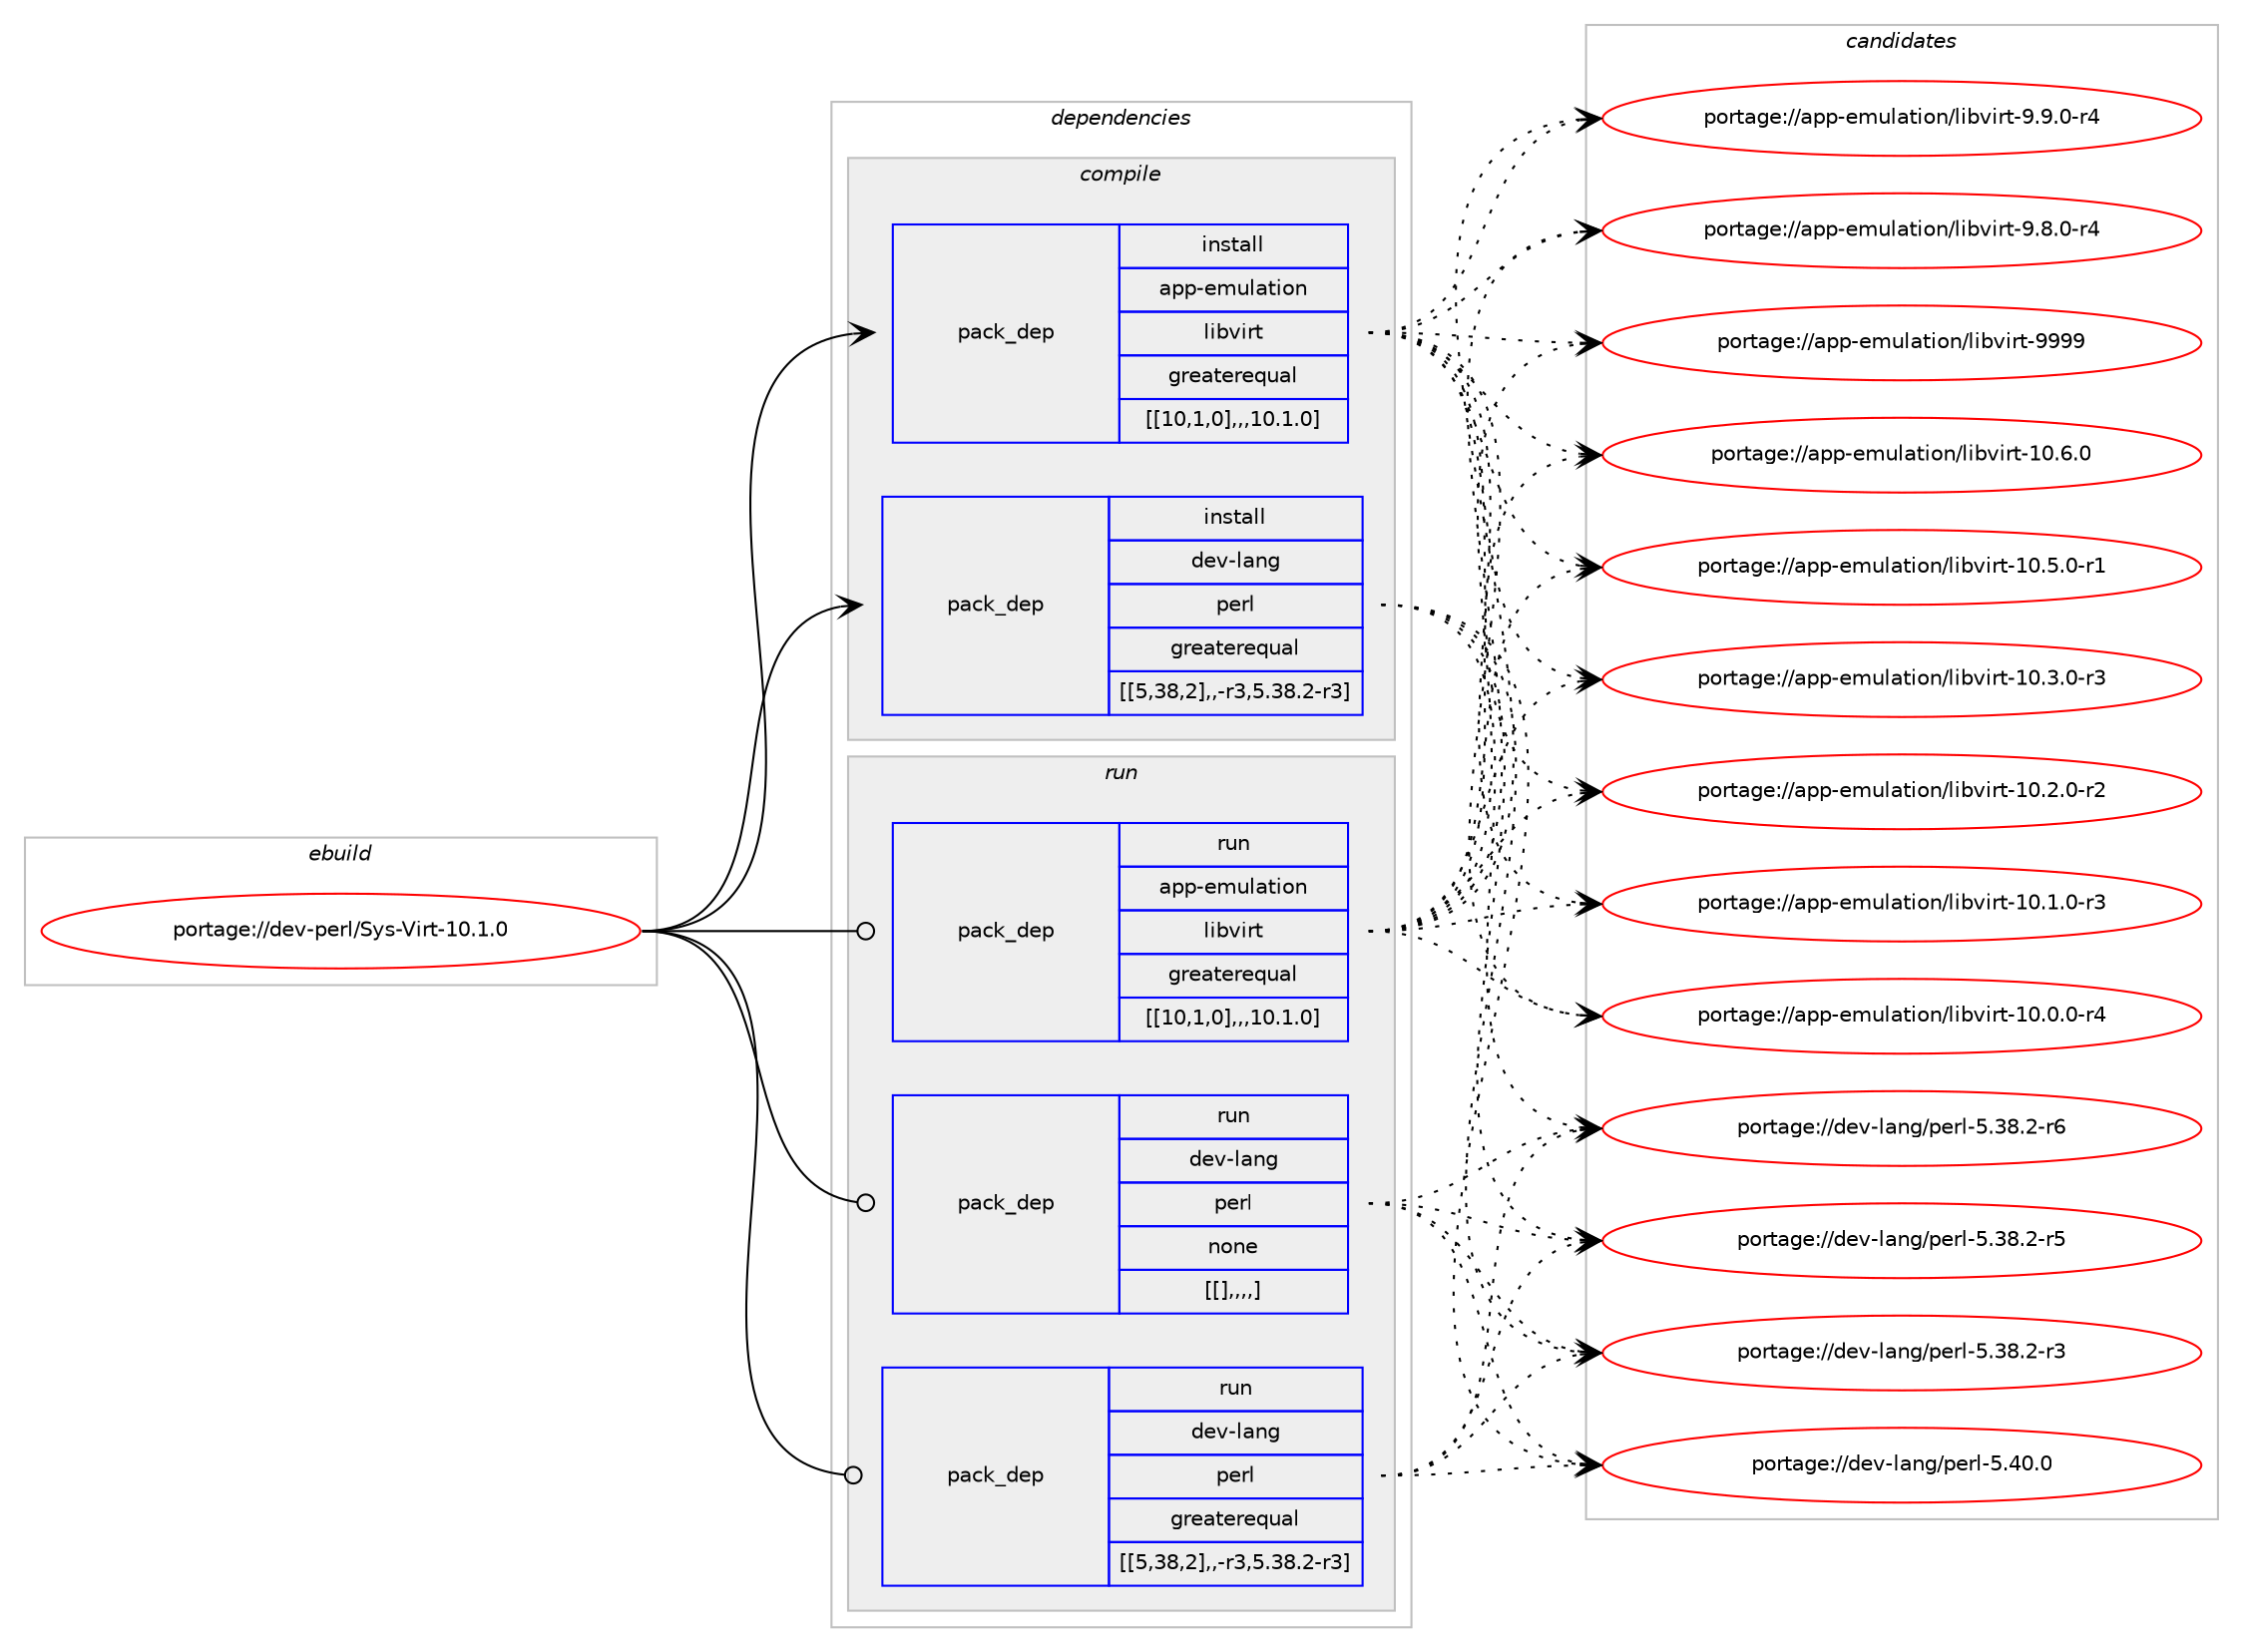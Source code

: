 digraph prolog {

# *************
# Graph options
# *************

newrank=true;
concentrate=true;
compound=true;
graph [rankdir=LR,fontname=Helvetica,fontsize=10,ranksep=1.5];#, ranksep=2.5, nodesep=0.2];
edge  [arrowhead=vee];
node  [fontname=Helvetica,fontsize=10];

# **********
# The ebuild
# **********

subgraph cluster_leftcol {
color=gray;
label=<<i>ebuild</i>>;
id [label="portage://dev-perl/Sys-Virt-10.1.0", color=red, width=4, href="../dev-perl/Sys-Virt-10.1.0.svg"];
}

# ****************
# The dependencies
# ****************

subgraph cluster_midcol {
color=gray;
label=<<i>dependencies</i>>;
subgraph cluster_compile {
fillcolor="#eeeeee";
style=filled;
label=<<i>compile</i>>;
subgraph pack106118 {
dependency137882 [label=<<TABLE BORDER="0" CELLBORDER="1" CELLSPACING="0" CELLPADDING="4" WIDTH="220"><TR><TD ROWSPAN="6" CELLPADDING="30">pack_dep</TD></TR><TR><TD WIDTH="110">install</TD></TR><TR><TD>app-emulation</TD></TR><TR><TD>libvirt</TD></TR><TR><TD>greaterequal</TD></TR><TR><TD>[[10,1,0],,,10.1.0]</TD></TR></TABLE>>, shape=none, color=blue];
}
id:e -> dependency137882:w [weight=20,style="solid",arrowhead="vee"];
subgraph pack106119 {
dependency137883 [label=<<TABLE BORDER="0" CELLBORDER="1" CELLSPACING="0" CELLPADDING="4" WIDTH="220"><TR><TD ROWSPAN="6" CELLPADDING="30">pack_dep</TD></TR><TR><TD WIDTH="110">install</TD></TR><TR><TD>dev-lang</TD></TR><TR><TD>perl</TD></TR><TR><TD>greaterequal</TD></TR><TR><TD>[[5,38,2],,-r3,5.38.2-r3]</TD></TR></TABLE>>, shape=none, color=blue];
}
id:e -> dependency137883:w [weight=20,style="solid",arrowhead="vee"];
}
subgraph cluster_compileandrun {
fillcolor="#eeeeee";
style=filled;
label=<<i>compile and run</i>>;
}
subgraph cluster_run {
fillcolor="#eeeeee";
style=filled;
label=<<i>run</i>>;
subgraph pack106120 {
dependency137884 [label=<<TABLE BORDER="0" CELLBORDER="1" CELLSPACING="0" CELLPADDING="4" WIDTH="220"><TR><TD ROWSPAN="6" CELLPADDING="30">pack_dep</TD></TR><TR><TD WIDTH="110">run</TD></TR><TR><TD>app-emulation</TD></TR><TR><TD>libvirt</TD></TR><TR><TD>greaterequal</TD></TR><TR><TD>[[10,1,0],,,10.1.0]</TD></TR></TABLE>>, shape=none, color=blue];
}
id:e -> dependency137884:w [weight=20,style="solid",arrowhead="odot"];
subgraph pack106121 {
dependency137885 [label=<<TABLE BORDER="0" CELLBORDER="1" CELLSPACING="0" CELLPADDING="4" WIDTH="220"><TR><TD ROWSPAN="6" CELLPADDING="30">pack_dep</TD></TR><TR><TD WIDTH="110">run</TD></TR><TR><TD>dev-lang</TD></TR><TR><TD>perl</TD></TR><TR><TD>greaterequal</TD></TR><TR><TD>[[5,38,2],,-r3,5.38.2-r3]</TD></TR></TABLE>>, shape=none, color=blue];
}
id:e -> dependency137885:w [weight=20,style="solid",arrowhead="odot"];
subgraph pack106122 {
dependency137886 [label=<<TABLE BORDER="0" CELLBORDER="1" CELLSPACING="0" CELLPADDING="4" WIDTH="220"><TR><TD ROWSPAN="6" CELLPADDING="30">pack_dep</TD></TR><TR><TD WIDTH="110">run</TD></TR><TR><TD>dev-lang</TD></TR><TR><TD>perl</TD></TR><TR><TD>none</TD></TR><TR><TD>[[],,,,]</TD></TR></TABLE>>, shape=none, color=blue];
}
id:e -> dependency137886:w [weight=20,style="solid",arrowhead="odot"];
}
}

# **************
# The candidates
# **************

subgraph cluster_choices {
rank=same;
color=gray;
label=<<i>candidates</i>>;

subgraph choice106118 {
color=black;
nodesep=1;
choice97112112451011091171089711610511111047108105981181051141164557575757 [label="portage://app-emulation/libvirt-9999", color=red, width=4,href="../app-emulation/libvirt-9999.svg"];
choice971121124510110911710897116105111110471081059811810511411645494846544648 [label="portage://app-emulation/libvirt-10.6.0", color=red, width=4,href="../app-emulation/libvirt-10.6.0.svg"];
choice9711211245101109117108971161051111104710810598118105114116454948465346484511449 [label="portage://app-emulation/libvirt-10.5.0-r1", color=red, width=4,href="../app-emulation/libvirt-10.5.0-r1.svg"];
choice9711211245101109117108971161051111104710810598118105114116454948465146484511451 [label="portage://app-emulation/libvirt-10.3.0-r3", color=red, width=4,href="../app-emulation/libvirt-10.3.0-r3.svg"];
choice9711211245101109117108971161051111104710810598118105114116454948465046484511450 [label="portage://app-emulation/libvirt-10.2.0-r2", color=red, width=4,href="../app-emulation/libvirt-10.2.0-r2.svg"];
choice9711211245101109117108971161051111104710810598118105114116454948464946484511451 [label="portage://app-emulation/libvirt-10.1.0-r3", color=red, width=4,href="../app-emulation/libvirt-10.1.0-r3.svg"];
choice9711211245101109117108971161051111104710810598118105114116454948464846484511452 [label="portage://app-emulation/libvirt-10.0.0-r4", color=red, width=4,href="../app-emulation/libvirt-10.0.0-r4.svg"];
choice97112112451011091171089711610511111047108105981181051141164557465746484511452 [label="portage://app-emulation/libvirt-9.9.0-r4", color=red, width=4,href="../app-emulation/libvirt-9.9.0-r4.svg"];
choice97112112451011091171089711610511111047108105981181051141164557465646484511452 [label="portage://app-emulation/libvirt-9.8.0-r4", color=red, width=4,href="../app-emulation/libvirt-9.8.0-r4.svg"];
dependency137882:e -> choice97112112451011091171089711610511111047108105981181051141164557575757:w [style=dotted,weight="100"];
dependency137882:e -> choice971121124510110911710897116105111110471081059811810511411645494846544648:w [style=dotted,weight="100"];
dependency137882:e -> choice9711211245101109117108971161051111104710810598118105114116454948465346484511449:w [style=dotted,weight="100"];
dependency137882:e -> choice9711211245101109117108971161051111104710810598118105114116454948465146484511451:w [style=dotted,weight="100"];
dependency137882:e -> choice9711211245101109117108971161051111104710810598118105114116454948465046484511450:w [style=dotted,weight="100"];
dependency137882:e -> choice9711211245101109117108971161051111104710810598118105114116454948464946484511451:w [style=dotted,weight="100"];
dependency137882:e -> choice9711211245101109117108971161051111104710810598118105114116454948464846484511452:w [style=dotted,weight="100"];
dependency137882:e -> choice97112112451011091171089711610511111047108105981181051141164557465746484511452:w [style=dotted,weight="100"];
dependency137882:e -> choice97112112451011091171089711610511111047108105981181051141164557465646484511452:w [style=dotted,weight="100"];
}
subgraph choice106119 {
color=black;
nodesep=1;
choice10010111845108971101034711210111410845534652484648 [label="portage://dev-lang/perl-5.40.0", color=red, width=4,href="../dev-lang/perl-5.40.0.svg"];
choice100101118451089711010347112101114108455346515646504511454 [label="portage://dev-lang/perl-5.38.2-r6", color=red, width=4,href="../dev-lang/perl-5.38.2-r6.svg"];
choice100101118451089711010347112101114108455346515646504511453 [label="portage://dev-lang/perl-5.38.2-r5", color=red, width=4,href="../dev-lang/perl-5.38.2-r5.svg"];
choice100101118451089711010347112101114108455346515646504511451 [label="portage://dev-lang/perl-5.38.2-r3", color=red, width=4,href="../dev-lang/perl-5.38.2-r3.svg"];
dependency137883:e -> choice10010111845108971101034711210111410845534652484648:w [style=dotted,weight="100"];
dependency137883:e -> choice100101118451089711010347112101114108455346515646504511454:w [style=dotted,weight="100"];
dependency137883:e -> choice100101118451089711010347112101114108455346515646504511453:w [style=dotted,weight="100"];
dependency137883:e -> choice100101118451089711010347112101114108455346515646504511451:w [style=dotted,weight="100"];
}
subgraph choice106120 {
color=black;
nodesep=1;
choice97112112451011091171089711610511111047108105981181051141164557575757 [label="portage://app-emulation/libvirt-9999", color=red, width=4,href="../app-emulation/libvirt-9999.svg"];
choice971121124510110911710897116105111110471081059811810511411645494846544648 [label="portage://app-emulation/libvirt-10.6.0", color=red, width=4,href="../app-emulation/libvirt-10.6.0.svg"];
choice9711211245101109117108971161051111104710810598118105114116454948465346484511449 [label="portage://app-emulation/libvirt-10.5.0-r1", color=red, width=4,href="../app-emulation/libvirt-10.5.0-r1.svg"];
choice9711211245101109117108971161051111104710810598118105114116454948465146484511451 [label="portage://app-emulation/libvirt-10.3.0-r3", color=red, width=4,href="../app-emulation/libvirt-10.3.0-r3.svg"];
choice9711211245101109117108971161051111104710810598118105114116454948465046484511450 [label="portage://app-emulation/libvirt-10.2.0-r2", color=red, width=4,href="../app-emulation/libvirt-10.2.0-r2.svg"];
choice9711211245101109117108971161051111104710810598118105114116454948464946484511451 [label="portage://app-emulation/libvirt-10.1.0-r3", color=red, width=4,href="../app-emulation/libvirt-10.1.0-r3.svg"];
choice9711211245101109117108971161051111104710810598118105114116454948464846484511452 [label="portage://app-emulation/libvirt-10.0.0-r4", color=red, width=4,href="../app-emulation/libvirt-10.0.0-r4.svg"];
choice97112112451011091171089711610511111047108105981181051141164557465746484511452 [label="portage://app-emulation/libvirt-9.9.0-r4", color=red, width=4,href="../app-emulation/libvirt-9.9.0-r4.svg"];
choice97112112451011091171089711610511111047108105981181051141164557465646484511452 [label="portage://app-emulation/libvirt-9.8.0-r4", color=red, width=4,href="../app-emulation/libvirt-9.8.0-r4.svg"];
dependency137884:e -> choice97112112451011091171089711610511111047108105981181051141164557575757:w [style=dotted,weight="100"];
dependency137884:e -> choice971121124510110911710897116105111110471081059811810511411645494846544648:w [style=dotted,weight="100"];
dependency137884:e -> choice9711211245101109117108971161051111104710810598118105114116454948465346484511449:w [style=dotted,weight="100"];
dependency137884:e -> choice9711211245101109117108971161051111104710810598118105114116454948465146484511451:w [style=dotted,weight="100"];
dependency137884:e -> choice9711211245101109117108971161051111104710810598118105114116454948465046484511450:w [style=dotted,weight="100"];
dependency137884:e -> choice9711211245101109117108971161051111104710810598118105114116454948464946484511451:w [style=dotted,weight="100"];
dependency137884:e -> choice9711211245101109117108971161051111104710810598118105114116454948464846484511452:w [style=dotted,weight="100"];
dependency137884:e -> choice97112112451011091171089711610511111047108105981181051141164557465746484511452:w [style=dotted,weight="100"];
dependency137884:e -> choice97112112451011091171089711610511111047108105981181051141164557465646484511452:w [style=dotted,weight="100"];
}
subgraph choice106121 {
color=black;
nodesep=1;
choice10010111845108971101034711210111410845534652484648 [label="portage://dev-lang/perl-5.40.0", color=red, width=4,href="../dev-lang/perl-5.40.0.svg"];
choice100101118451089711010347112101114108455346515646504511454 [label="portage://dev-lang/perl-5.38.2-r6", color=red, width=4,href="../dev-lang/perl-5.38.2-r6.svg"];
choice100101118451089711010347112101114108455346515646504511453 [label="portage://dev-lang/perl-5.38.2-r5", color=red, width=4,href="../dev-lang/perl-5.38.2-r5.svg"];
choice100101118451089711010347112101114108455346515646504511451 [label="portage://dev-lang/perl-5.38.2-r3", color=red, width=4,href="../dev-lang/perl-5.38.2-r3.svg"];
dependency137885:e -> choice10010111845108971101034711210111410845534652484648:w [style=dotted,weight="100"];
dependency137885:e -> choice100101118451089711010347112101114108455346515646504511454:w [style=dotted,weight="100"];
dependency137885:e -> choice100101118451089711010347112101114108455346515646504511453:w [style=dotted,weight="100"];
dependency137885:e -> choice100101118451089711010347112101114108455346515646504511451:w [style=dotted,weight="100"];
}
subgraph choice106122 {
color=black;
nodesep=1;
choice10010111845108971101034711210111410845534652484648 [label="portage://dev-lang/perl-5.40.0", color=red, width=4,href="../dev-lang/perl-5.40.0.svg"];
choice100101118451089711010347112101114108455346515646504511454 [label="portage://dev-lang/perl-5.38.2-r6", color=red, width=4,href="../dev-lang/perl-5.38.2-r6.svg"];
choice100101118451089711010347112101114108455346515646504511453 [label="portage://dev-lang/perl-5.38.2-r5", color=red, width=4,href="../dev-lang/perl-5.38.2-r5.svg"];
choice100101118451089711010347112101114108455346515646504511451 [label="portage://dev-lang/perl-5.38.2-r3", color=red, width=4,href="../dev-lang/perl-5.38.2-r3.svg"];
dependency137886:e -> choice10010111845108971101034711210111410845534652484648:w [style=dotted,weight="100"];
dependency137886:e -> choice100101118451089711010347112101114108455346515646504511454:w [style=dotted,weight="100"];
dependency137886:e -> choice100101118451089711010347112101114108455346515646504511453:w [style=dotted,weight="100"];
dependency137886:e -> choice100101118451089711010347112101114108455346515646504511451:w [style=dotted,weight="100"];
}
}

}
